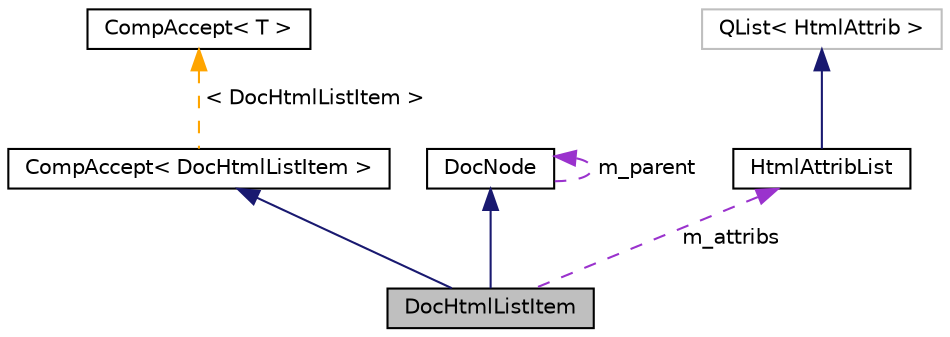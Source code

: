 digraph "DocHtmlListItem"
{
 // INTERACTIVE_SVG=YES
  edge [fontname="Helvetica",fontsize="10",labelfontname="Helvetica",labelfontsize="10"];
  node [fontname="Helvetica",fontsize="10",shape=record];
  Node4 [label="DocHtmlListItem",height=0.2,width=0.4,color="black", fillcolor="grey75", style="filled", fontcolor="black"];
  Node5 -> Node4 [dir="back",color="midnightblue",fontsize="10",style="solid",fontname="Helvetica"];
  Node5 [label="CompAccept\< DocHtmlListItem \>",height=0.2,width=0.4,color="black", fillcolor="white", style="filled",URL="$d7/da3/class_comp_accept.html"];
  Node6 -> Node5 [dir="back",color="orange",fontsize="10",style="dashed",label=" \< DocHtmlListItem \>" ,fontname="Helvetica"];
  Node6 [label="CompAccept\< T \>",height=0.2,width=0.4,color="black", fillcolor="white", style="filled",URL="$d7/da3/class_comp_accept.html",tooltip="Default accept implementation for compound nodes in the abstract syntax tree. "];
  Node7 -> Node4 [dir="back",color="midnightblue",fontsize="10",style="solid",fontname="Helvetica"];
  Node7 [label="DocNode",height=0.2,width=0.4,color="black", fillcolor="white", style="filled",URL="$d9/d0e/class_doc_node.html",tooltip="Abstract node interface with type information. "];
  Node7 -> Node7 [dir="back",color="darkorchid3",fontsize="10",style="dashed",label=" m_parent" ,fontname="Helvetica"];
  Node8 -> Node4 [dir="back",color="darkorchid3",fontsize="10",style="dashed",label=" m_attribs" ,fontname="Helvetica"];
  Node8 [label="HtmlAttribList",height=0.2,width=0.4,color="black", fillcolor="white", style="filled",URL="$db/d4d/class_html_attrib_list.html",tooltip="A list of Html attributes. "];
  Node9 -> Node8 [dir="back",color="midnightblue",fontsize="10",style="solid",fontname="Helvetica"];
  Node9 [label="QList\< HtmlAttrib \>",height=0.2,width=0.4,color="grey75", fillcolor="white", style="filled"];
}
